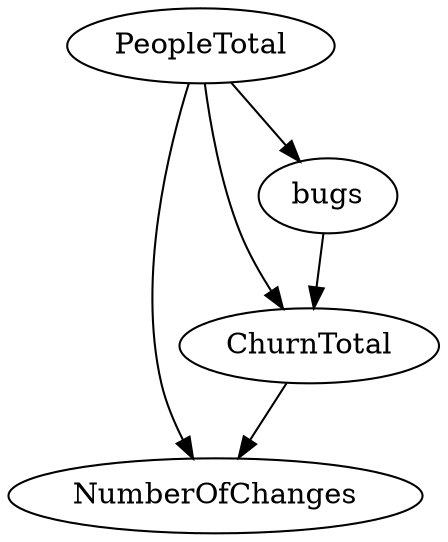 digraph {
   PeopleTotal;
   NumberOfChanges;
   ChurnTotal;
   bugs;
   PeopleTotal -> NumberOfChanges;
   PeopleTotal -> ChurnTotal;
   PeopleTotal -> bugs;
   ChurnTotal -> NumberOfChanges;
   bugs -> ChurnTotal;
}
